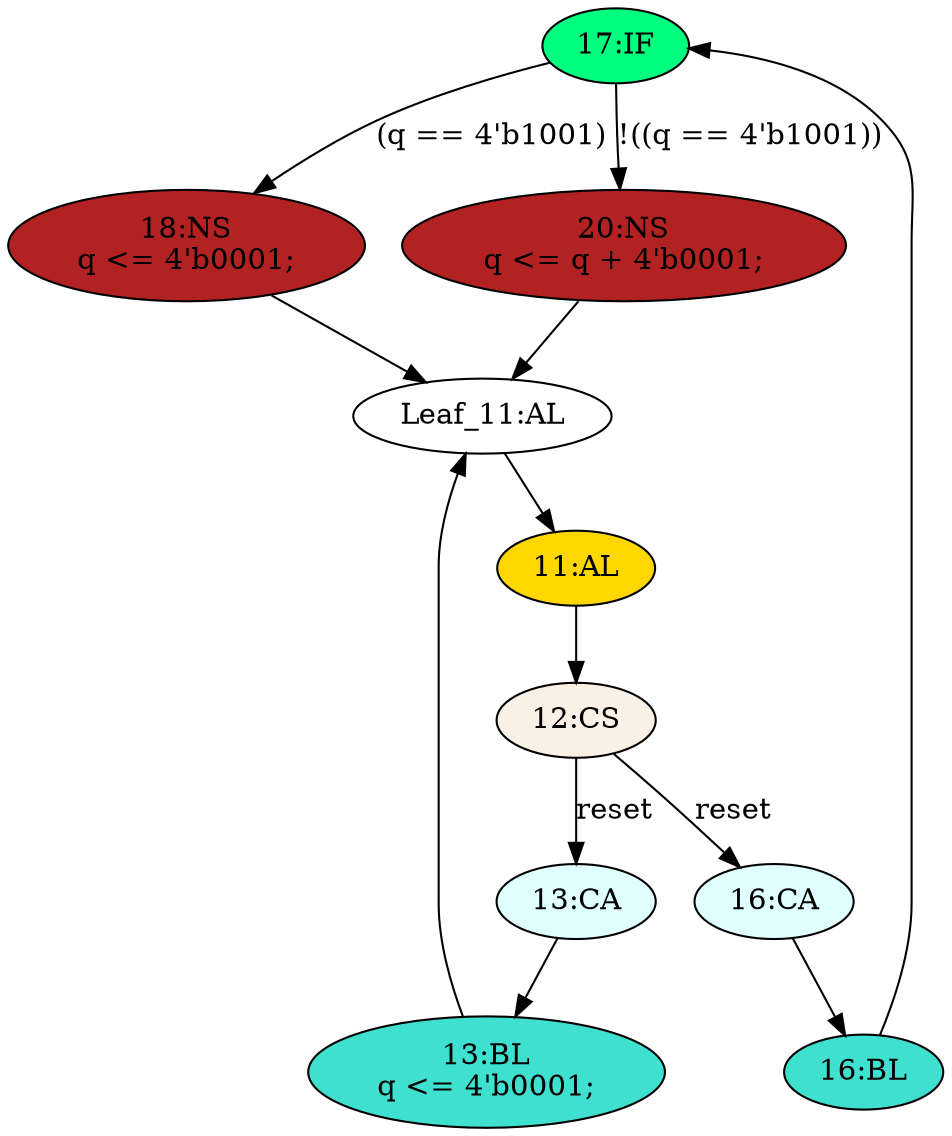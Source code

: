 strict digraph "compose( ,  )" {
	node [label="\N"];
	"17:IF"	[ast="<pyverilog.vparser.ast.IfStatement object at 0x7f0faed0e290>",
		fillcolor=springgreen,
		label="17:IF",
		statements="[]",
		style=filled,
		typ=IfStatement];
	"18:NS"	[ast="<pyverilog.vparser.ast.NonblockingSubstitution object at 0x7f0faed0e550>",
		fillcolor=firebrick,
		label="18:NS
q <= 4'b0001;",
		statements="[<pyverilog.vparser.ast.NonblockingSubstitution object at 0x7f0faed0e550>]",
		style=filled,
		typ=NonblockingSubstitution];
	"17:IF" -> "18:NS"	[cond="['q']",
		label="(q == 4'b1001)",
		lineno=17];
	"20:NS"	[ast="<pyverilog.vparser.ast.NonblockingSubstitution object at 0x7f0faed71650>",
		fillcolor=firebrick,
		label="20:NS
q <= q + 4'b0001;",
		statements="[<pyverilog.vparser.ast.NonblockingSubstitution object at 0x7f0faed71650>]",
		style=filled,
		typ=NonblockingSubstitution];
	"17:IF" -> "20:NS"	[cond="['q']",
		label="!((q == 4'b1001))",
		lineno=17];
	"13:CA"	[ast="<pyverilog.vparser.ast.Case object at 0x7f0faedf5390>",
		fillcolor=lightcyan,
		label="13:CA",
		statements="[]",
		style=filled,
		typ=Case];
	"13:BL"	[ast="<pyverilog.vparser.ast.Block object at 0x7f0faed771d0>",
		fillcolor=turquoise,
		label="13:BL
q <= 4'b0001;",
		statements="[<pyverilog.vparser.ast.NonblockingSubstitution object at 0x7f0faed16750>]",
		style=filled,
		typ=Block];
	"13:CA" -> "13:BL"	[cond="[]",
		lineno=None];
	"Leaf_11:AL"	[def_var="['q']",
		label="Leaf_11:AL"];
	"18:NS" -> "Leaf_11:AL"	[cond="[]",
		lineno=None];
	"11:AL"	[ast="<pyverilog.vparser.ast.Always object at 0x7f0faedf5e10>",
		clk_sens=True,
		fillcolor=gold,
		label="11:AL",
		sens="['clk', 'reset']",
		statements="[]",
		style=filled,
		typ=Always,
		use_var="['reset', 'q']"];
	"Leaf_11:AL" -> "11:AL";
	"13:BL" -> "Leaf_11:AL"	[cond="[]",
		lineno=None];
	"12:CS"	[ast="<pyverilog.vparser.ast.CaseStatement object at 0x7f0faed16810>",
		fillcolor=linen,
		label="12:CS",
		statements="[]",
		style=filled,
		typ=CaseStatement];
	"12:CS" -> "13:CA"	[cond="['reset']",
		label=reset,
		lineno=12];
	"16:CA"	[ast="<pyverilog.vparser.ast.Case object at 0x7f0faed63110>",
		fillcolor=lightcyan,
		label="16:CA",
		statements="[]",
		style=filled,
		typ=Case];
	"12:CS" -> "16:CA"	[cond="['reset']",
		label=reset,
		lineno=12];
	"16:BL"	[ast="<pyverilog.vparser.ast.Block object at 0x7f0faed63790>",
		fillcolor=turquoise,
		label="16:BL",
		statements="[]",
		style=filled,
		typ=Block];
	"16:CA" -> "16:BL"	[cond="[]",
		lineno=None];
	"20:NS" -> "Leaf_11:AL"	[cond="[]",
		lineno=None];
	"11:AL" -> "12:CS"	[cond="[]",
		lineno=None];
	"16:BL" -> "17:IF"	[cond="[]",
		lineno=None];
}
